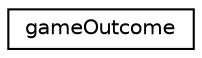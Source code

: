 digraph "Graphical Class Hierarchy"
{
 // LATEX_PDF_SIZE
  edge [fontname="Helvetica",fontsize="10",labelfontname="Helvetica",labelfontsize="10"];
  node [fontname="Helvetica",fontsize="10",shape=record];
  rankdir="LR";
  Node0 [label="gameOutcome",height=0.2,width=0.4,color="black", fillcolor="white", style="filled",URL="$structgameOutcome.html",tooltip="The gameOutcome struct provides a database-friendly structure to store game data."];
}
